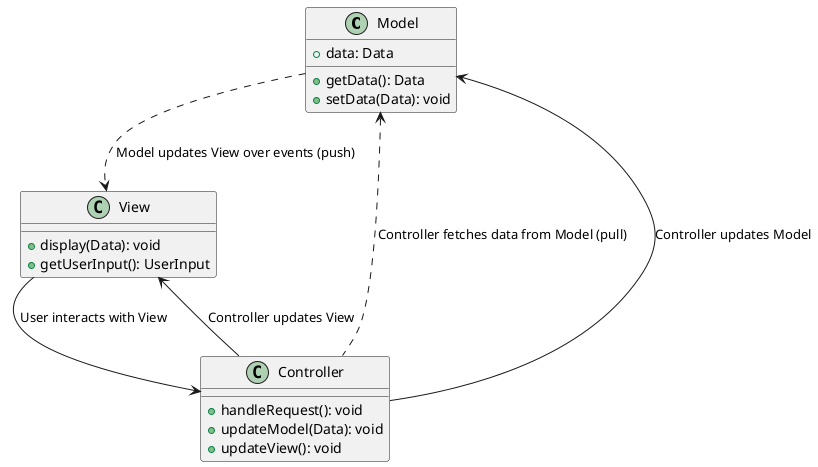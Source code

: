 @startuml Model View Controller

set separator . 
top to bottom direction

class Model {
    +data: Data
    +getData(): Data
    +setData(Data): void
}

class View {
    +display(Data): void
    +getUserInput(): UserInput
}

class Controller {
    +handleRequest(): void
    +updateModel(Data): void
    +updateView(): void
}

View --> Controller : "User interacts with View"
Controller --> Model : "Controller updates Model"
Model <.. Controller : "Controller fetches data from Model (pull)"
Controller --> View : "Controller updates View"
Model ..> View : "Model updates View over events (push)"

@enduml